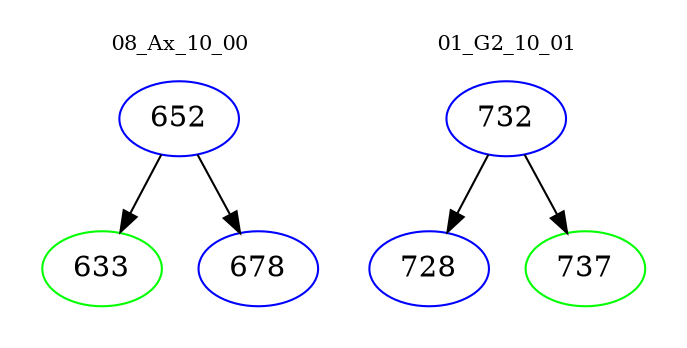 digraph{
subgraph cluster_0 {
color = white
label = "08_Ax_10_00";
fontsize=10;
T0_652 [label="652", color="blue"]
T0_652 -> T0_633 [color="black"]
T0_633 [label="633", color="green"]
T0_652 -> T0_678 [color="black"]
T0_678 [label="678", color="blue"]
}
subgraph cluster_1 {
color = white
label = "01_G2_10_01";
fontsize=10;
T1_732 [label="732", color="blue"]
T1_732 -> T1_728 [color="black"]
T1_728 [label="728", color="blue"]
T1_732 -> T1_737 [color="black"]
T1_737 [label="737", color="green"]
}
}
